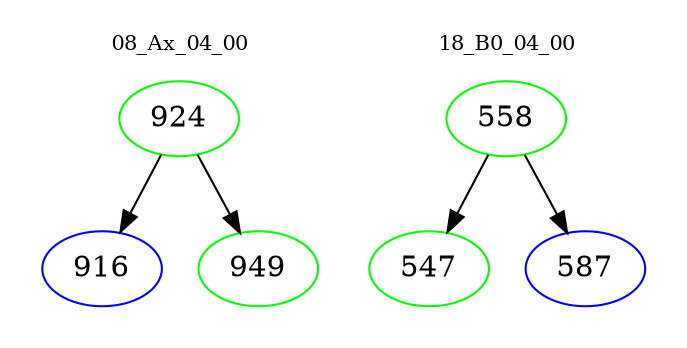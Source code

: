 digraph{
subgraph cluster_0 {
color = white
label = "08_Ax_04_00";
fontsize=10;
T0_924 [label="924", color="green"]
T0_924 -> T0_916 [color="black"]
T0_916 [label="916", color="blue"]
T0_924 -> T0_949 [color="black"]
T0_949 [label="949", color="green"]
}
subgraph cluster_1 {
color = white
label = "18_B0_04_00";
fontsize=10;
T1_558 [label="558", color="green"]
T1_558 -> T1_547 [color="black"]
T1_547 [label="547", color="green"]
T1_558 -> T1_587 [color="black"]
T1_587 [label="587", color="blue"]
}
}
